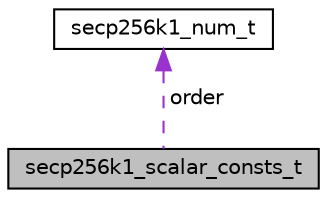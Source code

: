 digraph "secp256k1_scalar_consts_t"
{
 // LATEX_PDF_SIZE
  edge [fontname="Helvetica",fontsize="10",labelfontname="Helvetica",labelfontsize="10"];
  node [fontname="Helvetica",fontsize="10",shape=record];
  Node1 [label="secp256k1_scalar_consts_t",height=0.2,width=0.4,color="black", fillcolor="grey75", style="filled", fontcolor="black",tooltip=" "];
  Node2 -> Node1 [dir="back",color="darkorchid3",fontsize="10",style="dashed",label=" order" ];
  Node2 [label="secp256k1_num_t",height=0.2,width=0.4,color="black", fillcolor="white", style="filled",URL="$structsecp256k1__num__t.html",tooltip=" "];
}
